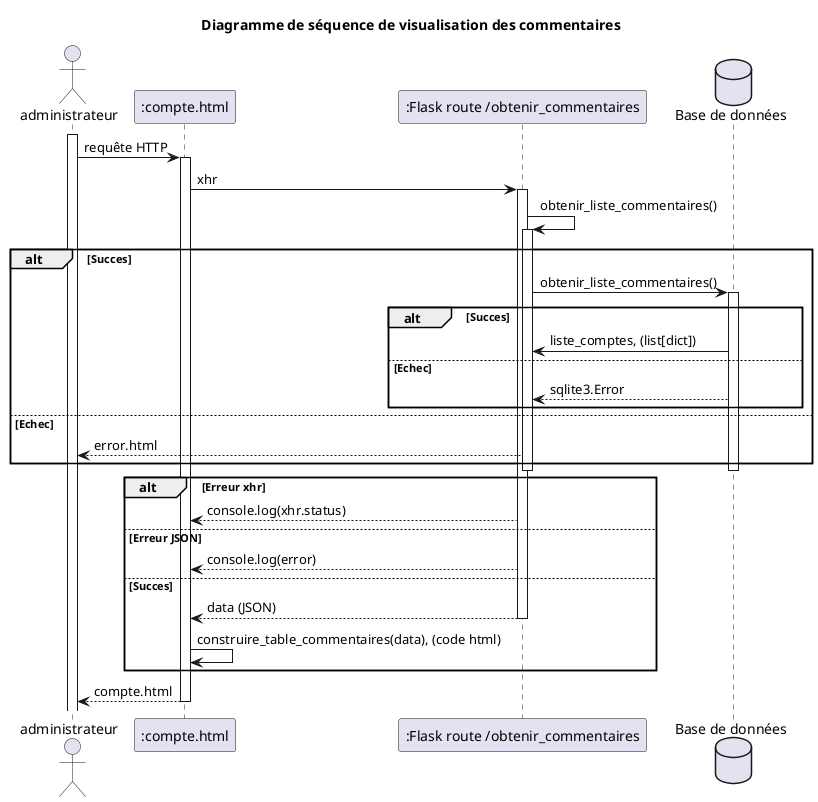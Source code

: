 @startuml bd

title Diagramme de séquence de visualisation des commentaires

actor administrateur as u
participant ":compte.html" as c
participant ":Flask route /obtenir_commentaires" as f
database "Base de données" as db

activate u
u -> c : requête HTTP
activate c
c -> f : xhr
activate f
f -> f : obtenir_liste_commentaires()
alt Succes
    activate f
    f -> db : obtenir_liste_commentaires()
    activate db

    alt Succes
        db -> f : liste_comptes, (list[dict])
    else Echec
        db --> f : sqlite3.Error
    end
else Echec
    f --> u : error.html
end

deactivate db
deactivate f

alt Erreur xhr
    f --> c : console.log(xhr.status)
else Erreur JSON
    f --> c : console.log(error)
else Succes
    f --> c : data (JSON)
    deactivate f
c -> c : construire_table_commentaires(data), (code html)
end
u <-- c : compte.html
deactivate c

@enduml